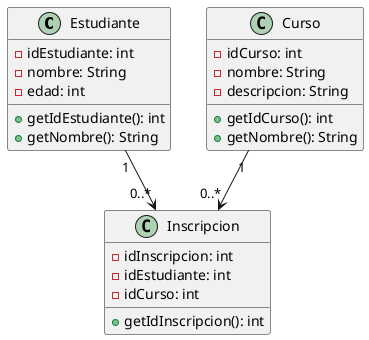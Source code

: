 @startuml escuela
class Estudiante {
    - idEstudiante: int
    - nombre: String
    - edad: int
    + getIdEstudiante(): int
    + getNombre(): String
}

class Curso {
    - idCurso: int
    - nombre: String
    - descripcion: String
    + getIdCurso(): int
    + getNombre(): String
}

class Inscripcion {
    - idInscripcion: int
    - idEstudiante: int
    - idCurso: int
    + getIdInscripcion(): int
}

Estudiante "1" --> "0..*" Inscripcion
Curso "1" --> "0..*" Inscripcion
@enduml
